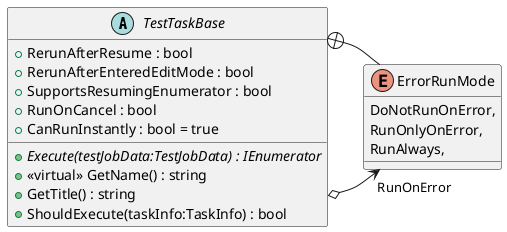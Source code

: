 @startuml
abstract class TestTaskBase {
    + RerunAfterResume : bool
    + RerunAfterEnteredEditMode : bool
    + SupportsResumingEnumerator : bool
    + RunOnCancel : bool
    + CanRunInstantly : bool = true
    + {abstract} Execute(testJobData:TestJobData) : IEnumerator
    + <<virtual>> GetName() : string
    + GetTitle() : string
    + ShouldExecute(taskInfo:TaskInfo) : bool
}
enum ErrorRunMode {
    DoNotRunOnError,
    RunOnlyOnError,
    RunAlways,
}
TestTaskBase o-> "RunOnError" ErrorRunMode
TestTaskBase +-- ErrorRunMode
@enduml
